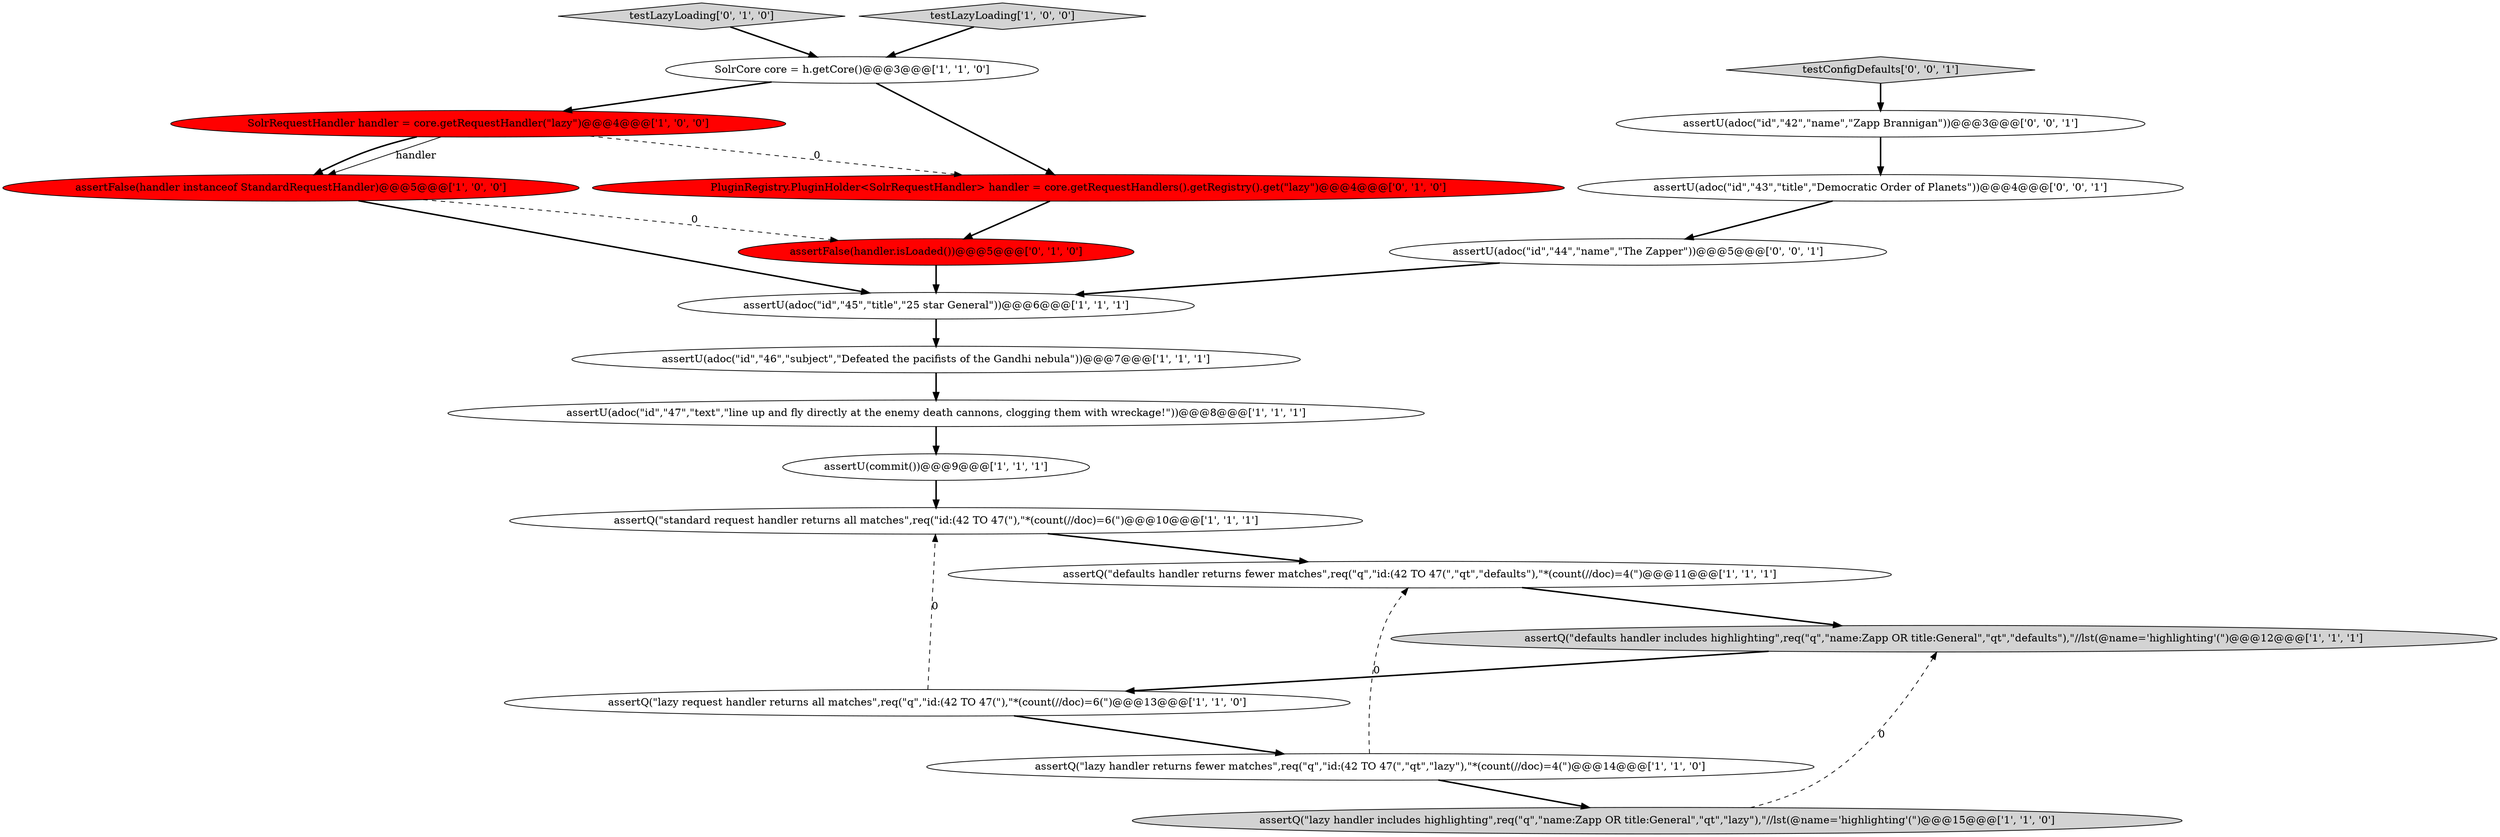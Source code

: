 digraph {
3 [style = filled, label = "SolrRequestHandler handler = core.getRequestHandler(\"lazy\")@@@4@@@['1', '0', '0']", fillcolor = red, shape = ellipse image = "AAA1AAABBB1BBB"];
14 [style = filled, label = "testLazyLoading['0', '1', '0']", fillcolor = lightgray, shape = diamond image = "AAA0AAABBB2BBB"];
4 [style = filled, label = "assertU(commit())@@@9@@@['1', '1', '1']", fillcolor = white, shape = ellipse image = "AAA0AAABBB1BBB"];
7 [style = filled, label = "assertFalse(handler instanceof StandardRequestHandler)@@@5@@@['1', '0', '0']", fillcolor = red, shape = ellipse image = "AAA1AAABBB1BBB"];
19 [style = filled, label = "assertU(adoc(\"id\",\"44\",\"name\",\"The Zapper\"))@@@5@@@['0', '0', '1']", fillcolor = white, shape = ellipse image = "AAA0AAABBB3BBB"];
11 [style = filled, label = "assertQ(\"lazy request handler returns all matches\",req(\"q\",\"id:(42 TO 47(\"),\"*(count(//doc)=6(\")@@@13@@@['1', '1', '0']", fillcolor = white, shape = ellipse image = "AAA0AAABBB1BBB"];
0 [style = filled, label = "assertQ(\"standard request handler returns all matches\",req(\"id:(42 TO 47(\"),\"*(count(//doc)=6(\")@@@10@@@['1', '1', '1']", fillcolor = white, shape = ellipse image = "AAA0AAABBB1BBB"];
6 [style = filled, label = "assertQ(\"defaults handler returns fewer matches\",req(\"q\",\"id:(42 TO 47(\",\"qt\",\"defaults\"),\"*(count(//doc)=4(\")@@@11@@@['1', '1', '1']", fillcolor = white, shape = ellipse image = "AAA0AAABBB1BBB"];
2 [style = filled, label = "assertU(adoc(\"id\",\"46\",\"subject\",\"Defeated the pacifists of the Gandhi nebula\"))@@@7@@@['1', '1', '1']", fillcolor = white, shape = ellipse image = "AAA0AAABBB1BBB"];
17 [style = filled, label = "assertU(adoc(\"id\",\"42\",\"name\",\"Zapp Brannigan\"))@@@3@@@['0', '0', '1']", fillcolor = white, shape = ellipse image = "AAA0AAABBB3BBB"];
20 [style = filled, label = "assertU(adoc(\"id\",\"43\",\"title\",\"Democratic Order of Planets\"))@@@4@@@['0', '0', '1']", fillcolor = white, shape = ellipse image = "AAA0AAABBB3BBB"];
15 [style = filled, label = "assertFalse(handler.isLoaded())@@@5@@@['0', '1', '0']", fillcolor = red, shape = ellipse image = "AAA1AAABBB2BBB"];
12 [style = filled, label = "assertQ(\"lazy handler returns fewer matches\",req(\"q\",\"id:(42 TO 47(\",\"qt\",\"lazy\"),\"*(count(//doc)=4(\")@@@14@@@['1', '1', '0']", fillcolor = white, shape = ellipse image = "AAA0AAABBB1BBB"];
16 [style = filled, label = "PluginRegistry.PluginHolder<SolrRequestHandler> handler = core.getRequestHandlers().getRegistry().get(\"lazy\")@@@4@@@['0', '1', '0']", fillcolor = red, shape = ellipse image = "AAA1AAABBB2BBB"];
9 [style = filled, label = "assertQ(\"defaults handler includes highlighting\",req(\"q\",\"name:Zapp OR title:General\",\"qt\",\"defaults\"),\"//lst(@name='highlighting'(\")@@@12@@@['1', '1', '1']", fillcolor = lightgray, shape = ellipse image = "AAA0AAABBB1BBB"];
5 [style = filled, label = "assertQ(\"lazy handler includes highlighting\",req(\"q\",\"name:Zapp OR title:General\",\"qt\",\"lazy\"),\"//lst(@name='highlighting'(\")@@@15@@@['1', '1', '0']", fillcolor = lightgray, shape = ellipse image = "AAA0AAABBB1BBB"];
13 [style = filled, label = "assertU(adoc(\"id\",\"47\",\"text\",\"line up and fly directly at the enemy death cannons, clogging them with wreckage!\"))@@@8@@@['1', '1', '1']", fillcolor = white, shape = ellipse image = "AAA0AAABBB1BBB"];
1 [style = filled, label = "assertU(adoc(\"id\",\"45\",\"title\",\"25 star General\"))@@@6@@@['1', '1', '1']", fillcolor = white, shape = ellipse image = "AAA0AAABBB1BBB"];
18 [style = filled, label = "testConfigDefaults['0', '0', '1']", fillcolor = lightgray, shape = diamond image = "AAA0AAABBB3BBB"];
8 [style = filled, label = "SolrCore core = h.getCore()@@@3@@@['1', '1', '0']", fillcolor = white, shape = ellipse image = "AAA0AAABBB1BBB"];
10 [style = filled, label = "testLazyLoading['1', '0', '0']", fillcolor = lightgray, shape = diamond image = "AAA0AAABBB1BBB"];
8->16 [style = bold, label=""];
16->15 [style = bold, label=""];
7->1 [style = bold, label=""];
9->11 [style = bold, label=""];
12->5 [style = bold, label=""];
0->6 [style = bold, label=""];
8->3 [style = bold, label=""];
18->17 [style = bold, label=""];
5->9 [style = dashed, label="0"];
11->12 [style = bold, label=""];
11->0 [style = dashed, label="0"];
4->0 [style = bold, label=""];
2->13 [style = bold, label=""];
3->7 [style = solid, label="handler"];
19->1 [style = bold, label=""];
12->6 [style = dashed, label="0"];
10->8 [style = bold, label=""];
3->7 [style = bold, label=""];
7->15 [style = dashed, label="0"];
1->2 [style = bold, label=""];
14->8 [style = bold, label=""];
6->9 [style = bold, label=""];
20->19 [style = bold, label=""];
13->4 [style = bold, label=""];
3->16 [style = dashed, label="0"];
17->20 [style = bold, label=""];
15->1 [style = bold, label=""];
}
